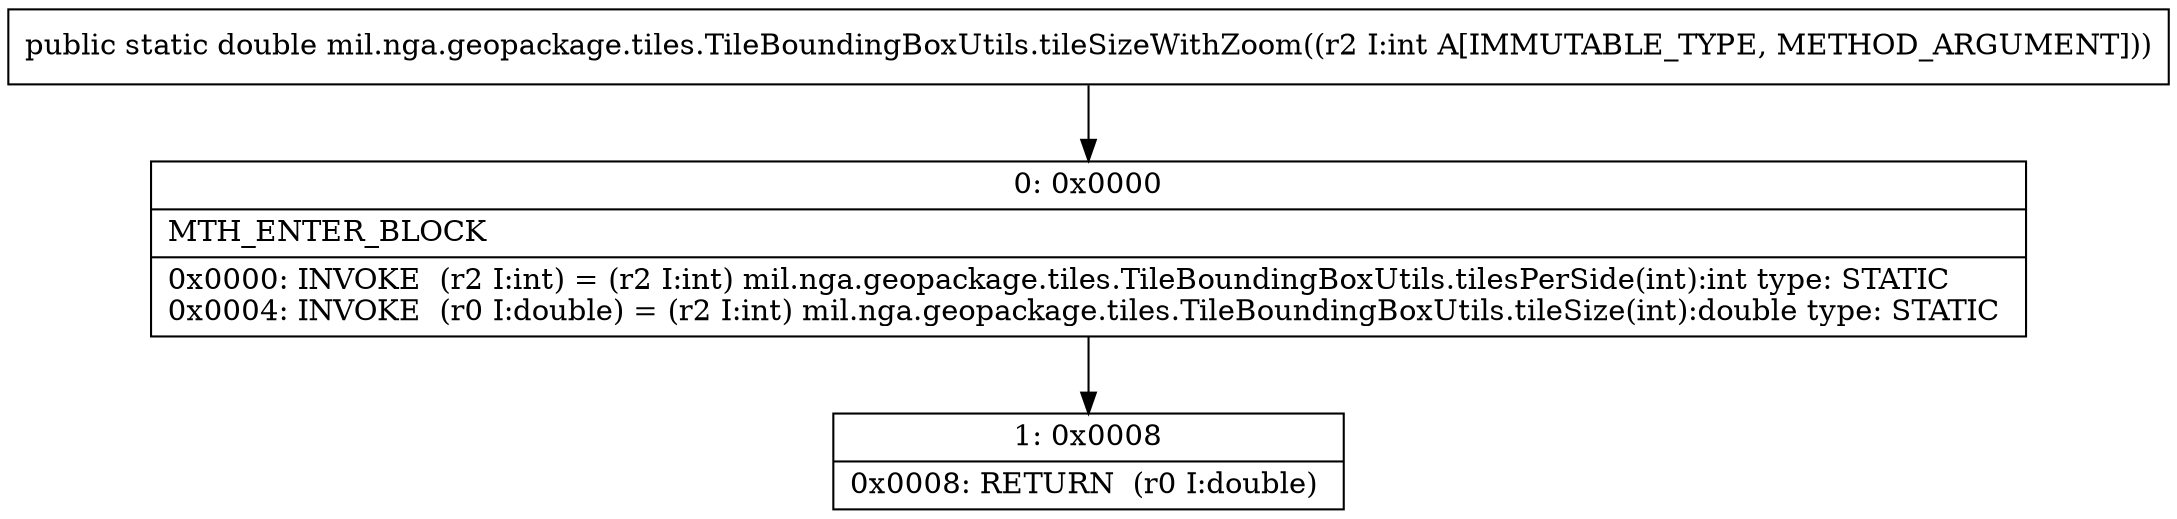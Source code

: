 digraph "CFG formil.nga.geopackage.tiles.TileBoundingBoxUtils.tileSizeWithZoom(I)D" {
Node_0 [shape=record,label="{0\:\ 0x0000|MTH_ENTER_BLOCK\l|0x0000: INVOKE  (r2 I:int) = (r2 I:int) mil.nga.geopackage.tiles.TileBoundingBoxUtils.tilesPerSide(int):int type: STATIC \l0x0004: INVOKE  (r0 I:double) = (r2 I:int) mil.nga.geopackage.tiles.TileBoundingBoxUtils.tileSize(int):double type: STATIC \l}"];
Node_1 [shape=record,label="{1\:\ 0x0008|0x0008: RETURN  (r0 I:double) \l}"];
MethodNode[shape=record,label="{public static double mil.nga.geopackage.tiles.TileBoundingBoxUtils.tileSizeWithZoom((r2 I:int A[IMMUTABLE_TYPE, METHOD_ARGUMENT])) }"];
MethodNode -> Node_0;
Node_0 -> Node_1;
}


